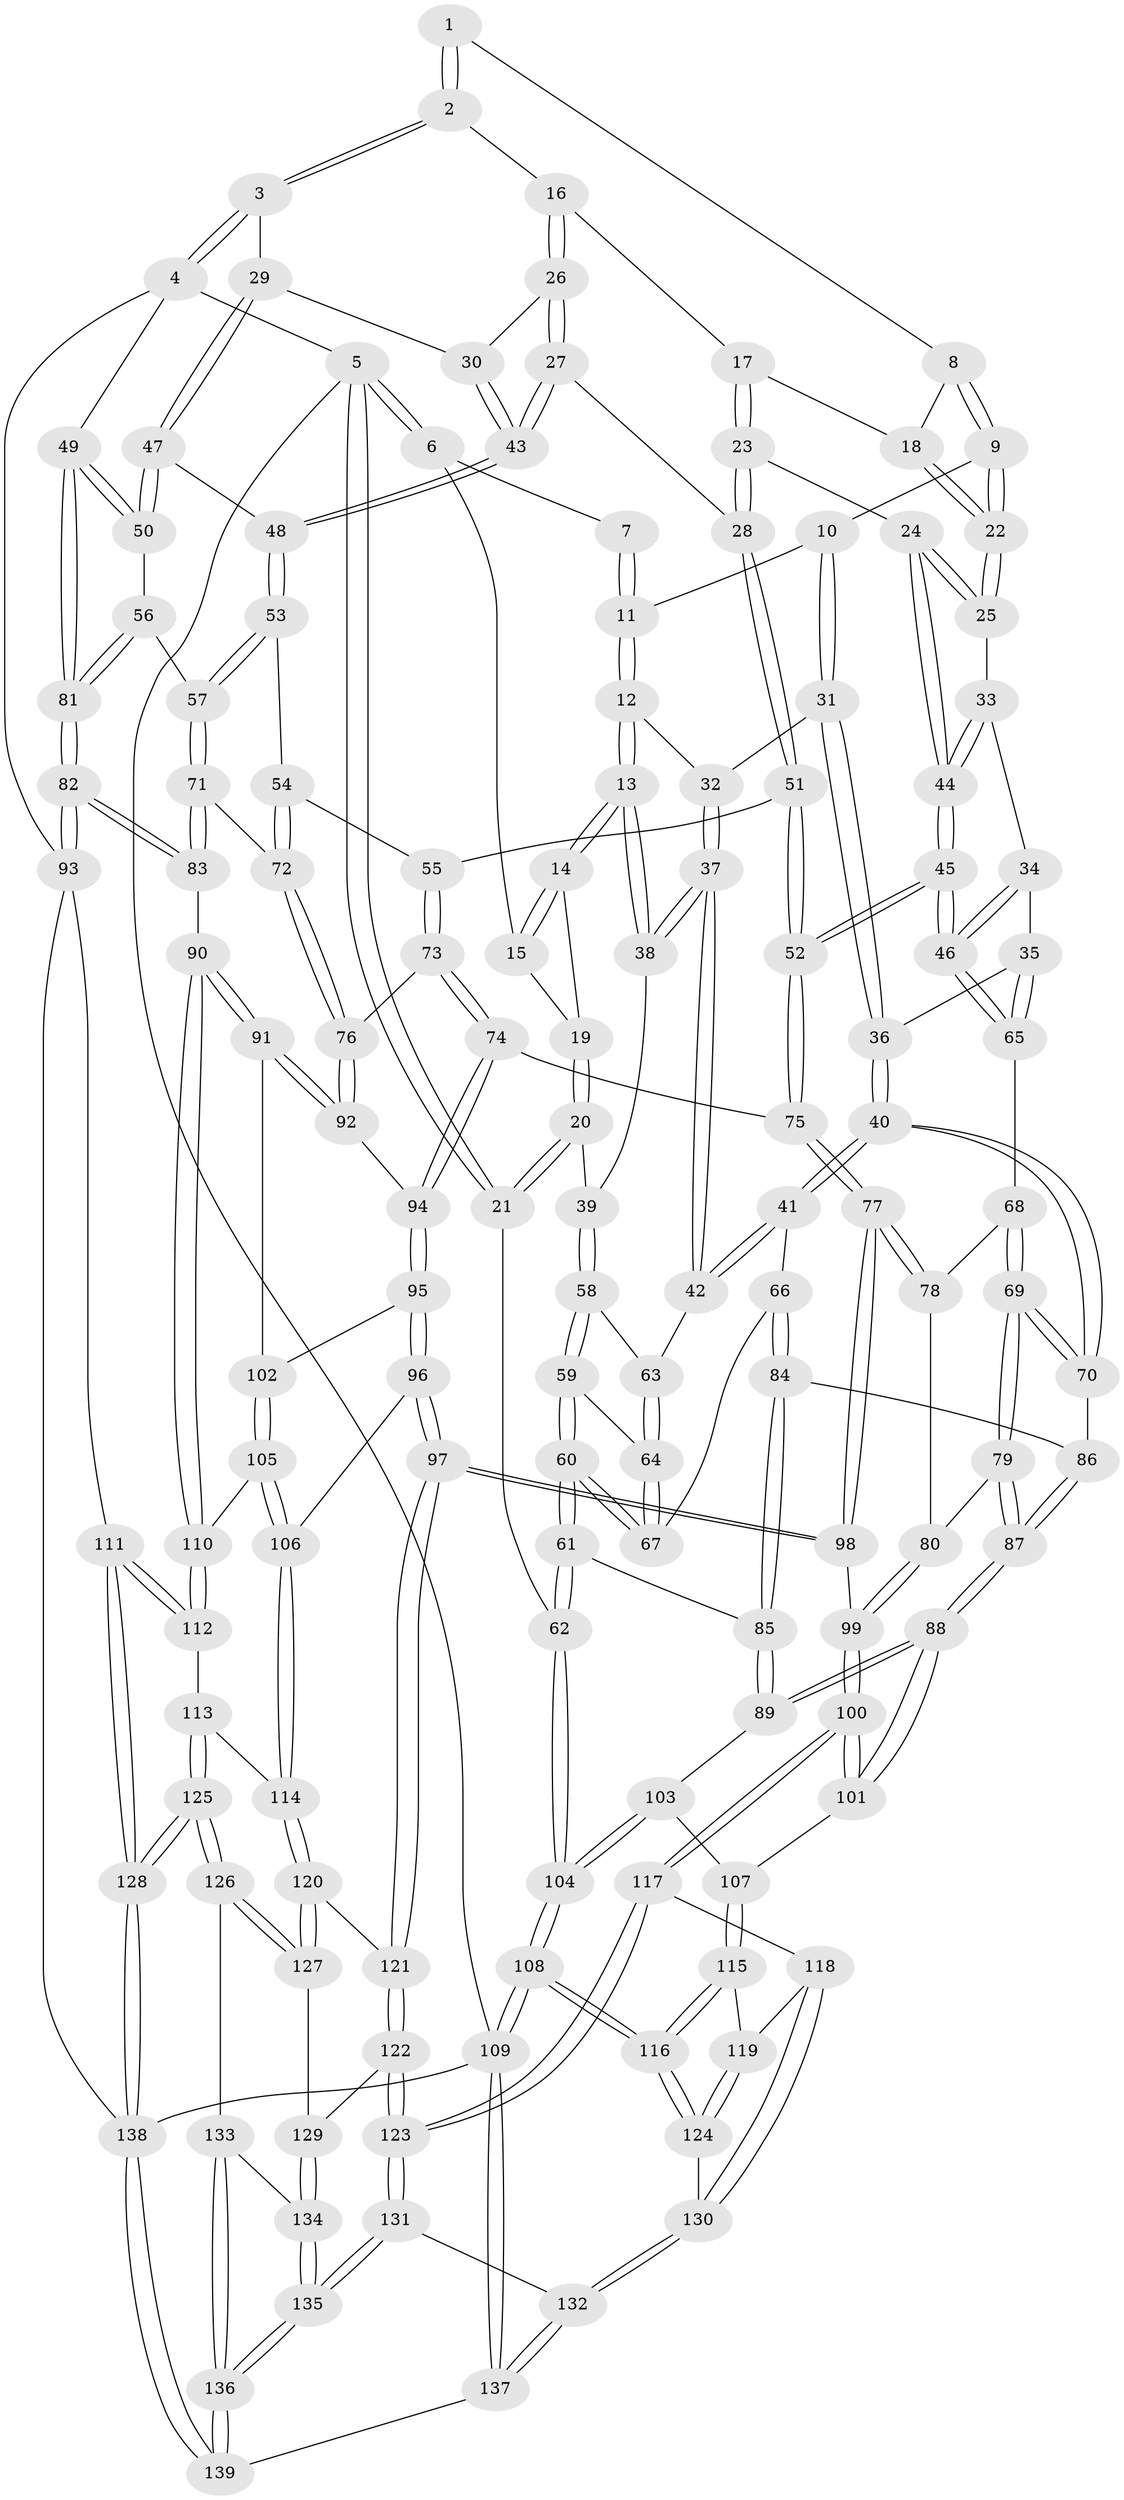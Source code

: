 // coarse degree distribution, {2: 0.11904761904761904, 4: 0.15476190476190477, 3: 0.6547619047619048, 5: 0.03571428571428571, 6: 0.03571428571428571}
// Generated by graph-tools (version 1.1) at 2025/54/03/04/25 22:54:20]
// undirected, 139 vertices, 344 edges
graph export_dot {
  node [color=gray90,style=filled];
  1 [pos="+0.46187874435595566+0"];
  2 [pos="+1+0"];
  3 [pos="+1+0"];
  4 [pos="+1+0"];
  5 [pos="+0+0"];
  6 [pos="+0+0"];
  7 [pos="+0.09852965470923179+0"];
  8 [pos="+0.46180931583529167+0"];
  9 [pos="+0.4347836333208581+0"];
  10 [pos="+0.3352099289314743+0.08677664876592182"];
  11 [pos="+0.16475737489657608+0"];
  12 [pos="+0.16161601987625224+0.09478218428355639"];
  13 [pos="+0.14023405396863964+0.12271798998173387"];
  14 [pos="+0.11787131009683254+0.11609245284054026"];
  15 [pos="+0.043761752213301+0.04138705323462411"];
  16 [pos="+0.9070340855584803+0"];
  17 [pos="+0.6603382046227069+0.0735776333479622"];
  18 [pos="+0.6174834766961257+0.05302649430266801"];
  19 [pos="+0.013672819348897828+0.10974382605013758"];
  20 [pos="+0+0.1400089438218047"];
  21 [pos="+0+0.1369996687218098"];
  22 [pos="+0.49388889821926685+0.09022721838997026"];
  23 [pos="+0.6579178585826859+0.15450948192870637"];
  24 [pos="+0.6231337814573473+0.16899467699135476"];
  25 [pos="+0.4964122971468341+0.10021195540118319"];
  26 [pos="+0.7967061247114938+0.11129724214677063"];
  27 [pos="+0.7083591455186308+0.18094334887485375"];
  28 [pos="+0.7057817574285153+0.1808777178041614"];
  29 [pos="+0.8639702493156087+0.19557575341960795"];
  30 [pos="+0.8317811746359558+0.1674906408851771"];
  31 [pos="+0.3249713365961461+0.10754890353856607"];
  32 [pos="+0.28506068767145387+0.11788176183480854"];
  33 [pos="+0.4719609638498251+0.1702596693093454"];
  34 [pos="+0.46649855582520083+0.17618803542591635"];
  35 [pos="+0.40053710429900763+0.23021287950973712"];
  36 [pos="+0.3796017764217502+0.2330695345315032"];
  37 [pos="+0.22137605902819862+0.24905520142249726"];
  38 [pos="+0.13891344376293324+0.1379732866049769"];
  39 [pos="+0.07625284900434734+0.20901469119709923"];
  40 [pos="+0.31306724736692076+0.31595285188304034"];
  41 [pos="+0.25559738995471065+0.2836711339061021"];
  42 [pos="+0.2215959039312712+0.24990201527487999"];
  43 [pos="+0.7510970840155314+0.2117910134727566"];
  44 [pos="+0.581274673840498+0.23460381943001027"];
  45 [pos="+0.5701511023924726+0.2943758353812021"];
  46 [pos="+0.5499906274021436+0.29542726176297673"];
  47 [pos="+0.8686406648121847+0.20622776116178898"];
  48 [pos="+0.7601345179219133+0.2212682904767065"];
  49 [pos="+1+0.14062709770153825"];
  50 [pos="+0.9139271638755914+0.2547911830664101"];
  51 [pos="+0.6823674902858767+0.2978593007725834"];
  52 [pos="+0.5893022142811081+0.315304131744355"];
  53 [pos="+0.7758659708980163+0.2631231247807909"];
  54 [pos="+0.729342487826156+0.3030154162309402"];
  55 [pos="+0.7016975820394175+0.3111478239075987"];
  56 [pos="+0.8676543617167096+0.3201167651844692"];
  57 [pos="+0.8668361167225735+0.32099802807802735"];
  58 [pos="+0.07459940305094837+0.24470199904074227"];
  59 [pos="+0.06694770195091064+0.25899799153335246"];
  60 [pos="+0+0.3628101201561273"];
  61 [pos="+0+0.3662687857213907"];
  62 [pos="+0+0.3651972355029242"];
  63 [pos="+0.16908427310345092+0.26611444141799767"];
  64 [pos="+0.1176541687053667+0.33849176783988283"];
  65 [pos="+0.5070000758668398+0.3025978115870766"];
  66 [pos="+0.13108836436831184+0.3651453565151898"];
  67 [pos="+0.11849410251084667+0.3456781630597165"];
  68 [pos="+0.5050363724301187+0.3055396444533947"];
  69 [pos="+0.35150054248902096+0.4025538302308758"];
  70 [pos="+0.31440327821204045+0.32469371877743614"];
  71 [pos="+0.8556681845412103+0.3555052018258926"];
  72 [pos="+0.8363258685020093+0.3685171323253297"];
  73 [pos="+0.7119617717709879+0.35144740485173065"];
  74 [pos="+0.6300011360884638+0.42829680052787"];
  75 [pos="+0.6012163570684786+0.4255638266921203"];
  76 [pos="+0.7923578182420647+0.40998125044385125"];
  77 [pos="+0.5703485818954385+0.4559538616561418"];
  78 [pos="+0.48902644516548416+0.3813918292723465"];
  79 [pos="+0.35301445553006194+0.40867407389096005"];
  80 [pos="+0.35964449157513995+0.4166718031416316"];
  81 [pos="+1+0.4510063197340105"];
  82 [pos="+1+0.543094931451413"];
  83 [pos="+1+0.5442040727710514"];
  84 [pos="+0.13290563361737764+0.37700412262771255"];
  85 [pos="+0.07507604581568518+0.4589220303171525"];
  86 [pos="+0.1869232003096829+0.40107416184639405"];
  87 [pos="+0.20931306114992423+0.49144402678770405"];
  88 [pos="+0.17575722032523647+0.5482006208435288"];
  89 [pos="+0.09122106793970365+0.49051650763463017"];
  90 [pos="+0.9425171654683993+0.5778964909504822"];
  91 [pos="+0.8972642132337149+0.5577013077505362"];
  92 [pos="+0.7900054888339851+0.41591346808617186"];
  93 [pos="+1+0.774907264855579"];
  94 [pos="+0.7300300235639101+0.4729514420302744"];
  95 [pos="+0.7328525580580791+0.5240125044063197"];
  96 [pos="+0.6705503080524678+0.6211833389653985"];
  97 [pos="+0.5123099154049467+0.6269051187263533"];
  98 [pos="+0.48593208869547116+0.6084374155349873"];
  99 [pos="+0.45430633376320684+0.6059644192724999"];
  100 [pos="+0.34927952114204525+0.6661652529728341"];
  101 [pos="+0.18024398030260258+0.5643956712349836"];
  102 [pos="+0.8172762426409276+0.5520658762261205"];
  103 [pos="+0.01092662750344788+0.565067833029016"];
  104 [pos="+0+0.5583123141558195"];
  105 [pos="+0.7497404197395385+0.6595599922959594"];
  106 [pos="+0.7263707136881133+0.6654146713039326"];
  107 [pos="+0.08902230776162574+0.662030171477204"];
  108 [pos="+0+0.8982538629929094"];
  109 [pos="+0+1"];
  110 [pos="+0.8892391738218364+0.6489658101555593"];
  111 [pos="+0.9291881847726661+0.826367428034362"];
  112 [pos="+0.8806624429570525+0.7583089520787258"];
  113 [pos="+0.7717867100925561+0.7680266888385355"];
  114 [pos="+0.7411319099829901+0.7487257505616317"];
  115 [pos="+0.0877801539970973+0.6655246925684407"];
  116 [pos="+0+0.8453145163207133"];
  117 [pos="+0.3119859277561145+0.7492026336405425"];
  118 [pos="+0.2487647303817308+0.7987121574115991"];
  119 [pos="+0.1613008635418503+0.747705524299318"];
  120 [pos="+0.6827770422188764+0.7932756838161878"];
  121 [pos="+0.5296769501663963+0.682070495570424"];
  122 [pos="+0.5378445145551333+0.844226146201253"];
  123 [pos="+0.45080448037345305+0.9061235901604904"];
  124 [pos="+0+0.8426620757721036"];
  125 [pos="+0.7899903283877655+0.9695003425120758"];
  126 [pos="+0.7280105923261005+0.9317040586194406"];
  127 [pos="+0.672925974274014+0.8256183676333105"];
  128 [pos="+0.8209359646115649+1"];
  129 [pos="+0.5533442657737787+0.8517034461849469"];
  130 [pos="+0.2173174617541284+0.8764493110619731"];
  131 [pos="+0.4461303738603441+0.9256735970364193"];
  132 [pos="+0.2287943979675762+0.9744007519015703"];
  133 [pos="+0.6118028722252927+0.9308391995395884"];
  134 [pos="+0.5889203257348798+0.9015670318832586"];
  135 [pos="+0.47713704390158684+1"];
  136 [pos="+0.5115943525467818+1"];
  137 [pos="+0.1444731806972125+1"];
  138 [pos="+0.8794517480762439+1"];
  139 [pos="+0.5138688238973261+1"];
  1 -- 2;
  1 -- 2;
  1 -- 8;
  2 -- 3;
  2 -- 3;
  2 -- 16;
  3 -- 4;
  3 -- 4;
  3 -- 29;
  4 -- 5;
  4 -- 49;
  4 -- 93;
  5 -- 6;
  5 -- 6;
  5 -- 21;
  5 -- 21;
  5 -- 109;
  6 -- 7;
  6 -- 15;
  7 -- 11;
  7 -- 11;
  8 -- 9;
  8 -- 9;
  8 -- 18;
  9 -- 10;
  9 -- 22;
  9 -- 22;
  10 -- 11;
  10 -- 31;
  10 -- 31;
  11 -- 12;
  11 -- 12;
  12 -- 13;
  12 -- 13;
  12 -- 32;
  13 -- 14;
  13 -- 14;
  13 -- 38;
  13 -- 38;
  14 -- 15;
  14 -- 15;
  14 -- 19;
  15 -- 19;
  16 -- 17;
  16 -- 26;
  16 -- 26;
  17 -- 18;
  17 -- 23;
  17 -- 23;
  18 -- 22;
  18 -- 22;
  19 -- 20;
  19 -- 20;
  20 -- 21;
  20 -- 21;
  20 -- 39;
  21 -- 62;
  22 -- 25;
  22 -- 25;
  23 -- 24;
  23 -- 28;
  23 -- 28;
  24 -- 25;
  24 -- 25;
  24 -- 44;
  24 -- 44;
  25 -- 33;
  26 -- 27;
  26 -- 27;
  26 -- 30;
  27 -- 28;
  27 -- 43;
  27 -- 43;
  28 -- 51;
  28 -- 51;
  29 -- 30;
  29 -- 47;
  29 -- 47;
  30 -- 43;
  30 -- 43;
  31 -- 32;
  31 -- 36;
  31 -- 36;
  32 -- 37;
  32 -- 37;
  33 -- 34;
  33 -- 44;
  33 -- 44;
  34 -- 35;
  34 -- 46;
  34 -- 46;
  35 -- 36;
  35 -- 65;
  35 -- 65;
  36 -- 40;
  36 -- 40;
  37 -- 38;
  37 -- 38;
  37 -- 42;
  37 -- 42;
  38 -- 39;
  39 -- 58;
  39 -- 58;
  40 -- 41;
  40 -- 41;
  40 -- 70;
  40 -- 70;
  41 -- 42;
  41 -- 42;
  41 -- 66;
  42 -- 63;
  43 -- 48;
  43 -- 48;
  44 -- 45;
  44 -- 45;
  45 -- 46;
  45 -- 46;
  45 -- 52;
  45 -- 52;
  46 -- 65;
  46 -- 65;
  47 -- 48;
  47 -- 50;
  47 -- 50;
  48 -- 53;
  48 -- 53;
  49 -- 50;
  49 -- 50;
  49 -- 81;
  49 -- 81;
  50 -- 56;
  51 -- 52;
  51 -- 52;
  51 -- 55;
  52 -- 75;
  52 -- 75;
  53 -- 54;
  53 -- 57;
  53 -- 57;
  54 -- 55;
  54 -- 72;
  54 -- 72;
  55 -- 73;
  55 -- 73;
  56 -- 57;
  56 -- 81;
  56 -- 81;
  57 -- 71;
  57 -- 71;
  58 -- 59;
  58 -- 59;
  58 -- 63;
  59 -- 60;
  59 -- 60;
  59 -- 64;
  60 -- 61;
  60 -- 61;
  60 -- 67;
  60 -- 67;
  61 -- 62;
  61 -- 62;
  61 -- 85;
  62 -- 104;
  62 -- 104;
  63 -- 64;
  63 -- 64;
  64 -- 67;
  64 -- 67;
  65 -- 68;
  66 -- 67;
  66 -- 84;
  66 -- 84;
  68 -- 69;
  68 -- 69;
  68 -- 78;
  69 -- 70;
  69 -- 70;
  69 -- 79;
  69 -- 79;
  70 -- 86;
  71 -- 72;
  71 -- 83;
  71 -- 83;
  72 -- 76;
  72 -- 76;
  73 -- 74;
  73 -- 74;
  73 -- 76;
  74 -- 75;
  74 -- 94;
  74 -- 94;
  75 -- 77;
  75 -- 77;
  76 -- 92;
  76 -- 92;
  77 -- 78;
  77 -- 78;
  77 -- 98;
  77 -- 98;
  78 -- 80;
  79 -- 80;
  79 -- 87;
  79 -- 87;
  80 -- 99;
  80 -- 99;
  81 -- 82;
  81 -- 82;
  82 -- 83;
  82 -- 83;
  82 -- 93;
  82 -- 93;
  83 -- 90;
  84 -- 85;
  84 -- 85;
  84 -- 86;
  85 -- 89;
  85 -- 89;
  86 -- 87;
  86 -- 87;
  87 -- 88;
  87 -- 88;
  88 -- 89;
  88 -- 89;
  88 -- 101;
  88 -- 101;
  89 -- 103;
  90 -- 91;
  90 -- 91;
  90 -- 110;
  90 -- 110;
  91 -- 92;
  91 -- 92;
  91 -- 102;
  92 -- 94;
  93 -- 111;
  93 -- 138;
  94 -- 95;
  94 -- 95;
  95 -- 96;
  95 -- 96;
  95 -- 102;
  96 -- 97;
  96 -- 97;
  96 -- 106;
  97 -- 98;
  97 -- 98;
  97 -- 121;
  97 -- 121;
  98 -- 99;
  99 -- 100;
  99 -- 100;
  100 -- 101;
  100 -- 101;
  100 -- 117;
  100 -- 117;
  101 -- 107;
  102 -- 105;
  102 -- 105;
  103 -- 104;
  103 -- 104;
  103 -- 107;
  104 -- 108;
  104 -- 108;
  105 -- 106;
  105 -- 106;
  105 -- 110;
  106 -- 114;
  106 -- 114;
  107 -- 115;
  107 -- 115;
  108 -- 109;
  108 -- 109;
  108 -- 116;
  108 -- 116;
  109 -- 137;
  109 -- 137;
  109 -- 138;
  110 -- 112;
  110 -- 112;
  111 -- 112;
  111 -- 112;
  111 -- 128;
  111 -- 128;
  112 -- 113;
  113 -- 114;
  113 -- 125;
  113 -- 125;
  114 -- 120;
  114 -- 120;
  115 -- 116;
  115 -- 116;
  115 -- 119;
  116 -- 124;
  116 -- 124;
  117 -- 118;
  117 -- 123;
  117 -- 123;
  118 -- 119;
  118 -- 130;
  118 -- 130;
  119 -- 124;
  119 -- 124;
  120 -- 121;
  120 -- 127;
  120 -- 127;
  121 -- 122;
  121 -- 122;
  122 -- 123;
  122 -- 123;
  122 -- 129;
  123 -- 131;
  123 -- 131;
  124 -- 130;
  125 -- 126;
  125 -- 126;
  125 -- 128;
  125 -- 128;
  126 -- 127;
  126 -- 127;
  126 -- 133;
  127 -- 129;
  128 -- 138;
  128 -- 138;
  129 -- 134;
  129 -- 134;
  130 -- 132;
  130 -- 132;
  131 -- 132;
  131 -- 135;
  131 -- 135;
  132 -- 137;
  132 -- 137;
  133 -- 134;
  133 -- 136;
  133 -- 136;
  134 -- 135;
  134 -- 135;
  135 -- 136;
  135 -- 136;
  136 -- 139;
  136 -- 139;
  137 -- 139;
  138 -- 139;
  138 -- 139;
}
